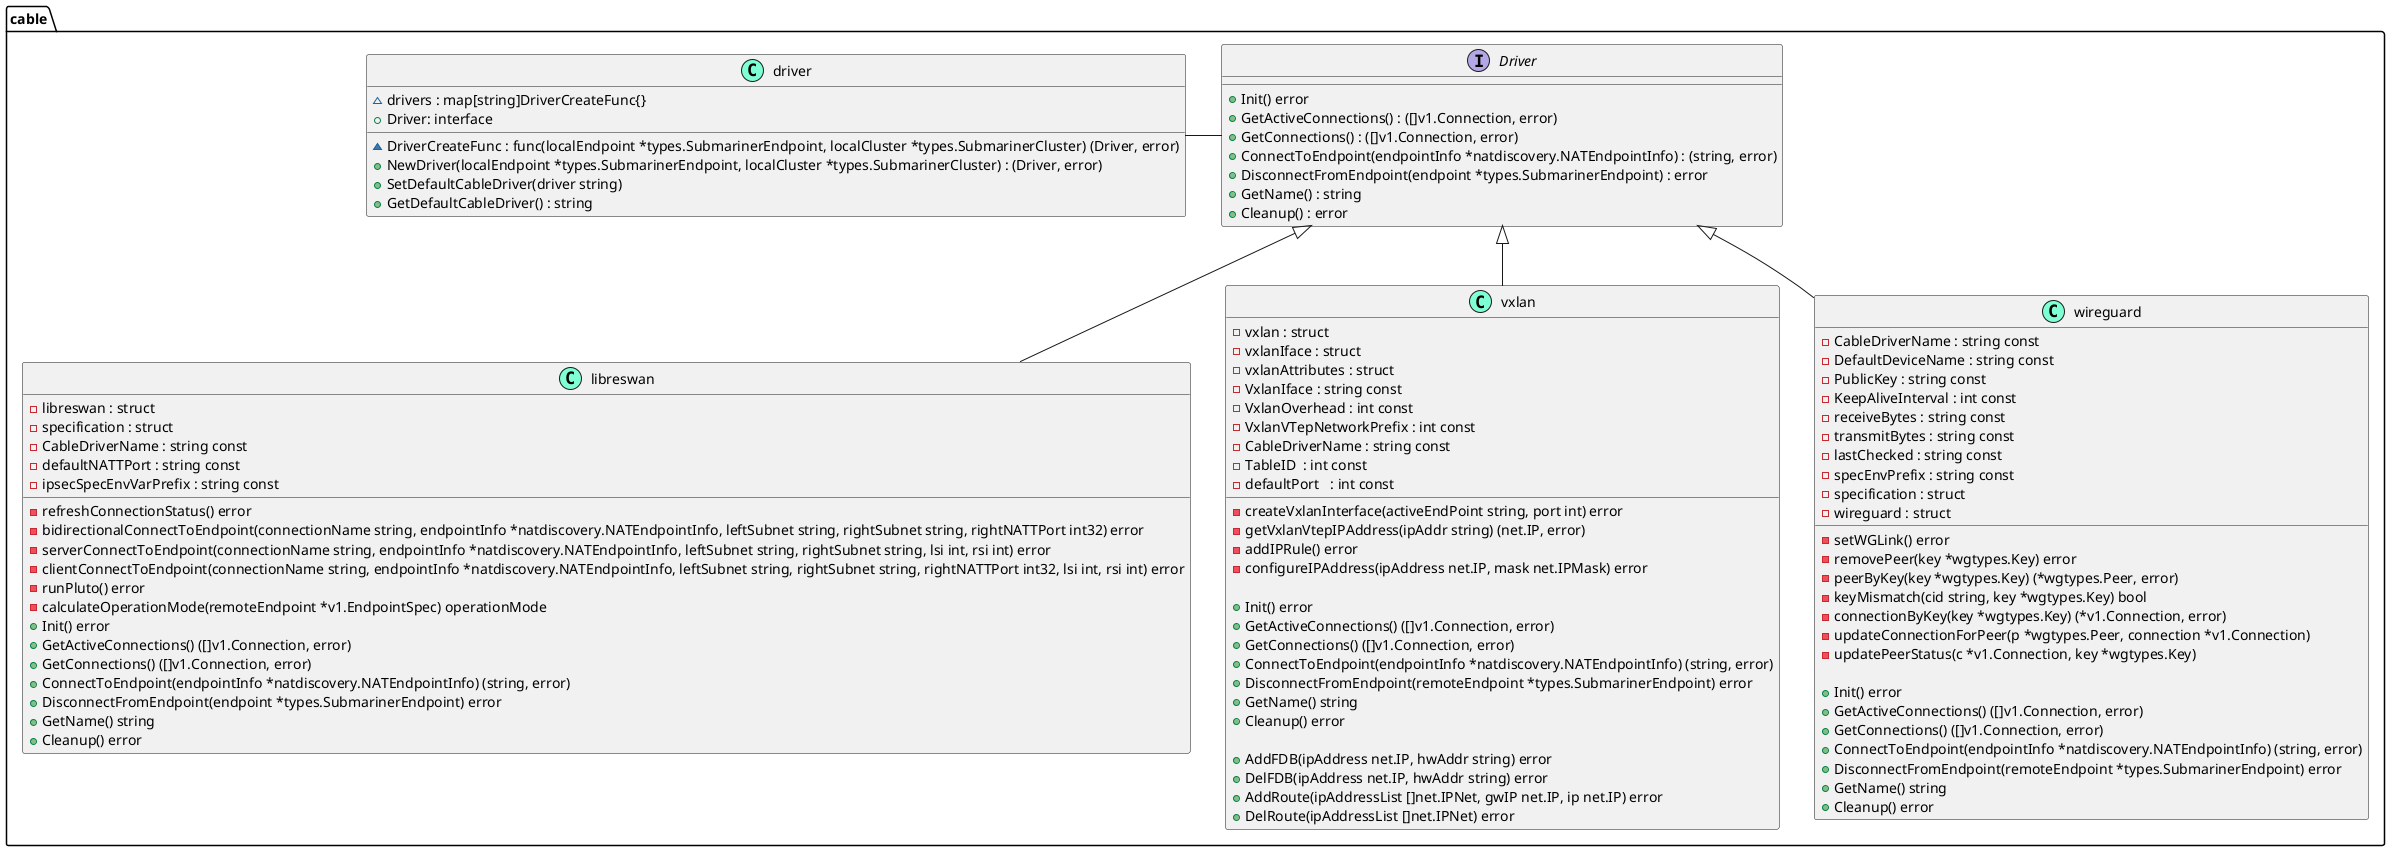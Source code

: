 @startuml
namespace cable {
    interface Driver  {
        + Init() error
        + GetActiveConnections() : ([]v1.Connection, error)
        + GetConnections() : ([]v1.Connection, error)
        + ConnectToEndpoint(endpointInfo *natdiscovery.NATEndpointInfo) : (string, error)
        + DisconnectFromEndpoint(endpoint *types.SubmarinerEndpoint) : error
        + GetName() : string
        + Cleanup() : error
    }

    
    class driver << (C,Aquamarine) >> {
       ~ DriverCreateFunc : func(localEndpoint *types.SubmarinerEndpoint, localCluster *types.SubmarinerCluster) (Driver, error)
       ~ drivers : map[string]DriverCreateFunc{}
       + Driver: interface

       + NewDriver(localEndpoint *types.SubmarinerEndpoint, localCluster *types.SubmarinerCluster) : (Driver, error)
       + SetDefaultCableDriver(driver string)
       + GetDefaultCableDriver() : string
    }

    class libreswan << (C,Aquamarine) >> {
        - libreswan : struct
        - specification : struct
	- CableDriverName : string const
        - defaultNATTPort : string const
        - ipsecSpecEnvVarPrefix : string const

        - refreshConnectionStatus() error
        - bidirectionalConnectToEndpoint(connectionName string, endpointInfo *natdiscovery.NATEndpointInfo, leftSubnet string, rightSubnet string, rightNATTPort int32) error
        - serverConnectToEndpoint(connectionName string, endpointInfo *natdiscovery.NATEndpointInfo, leftSubnet string, rightSubnet string, lsi int, rsi int) error
        - clientConnectToEndpoint(connectionName string, endpointInfo *natdiscovery.NATEndpointInfo, leftSubnet string, rightSubnet string, rightNATTPort int32, lsi int, rsi int) error
        - runPluto() error
        - calculateOperationMode(remoteEndpoint *v1.EndpointSpec) operationMode

 
        + Init() error
        + GetActiveConnections() ([]v1.Connection, error)
        + GetConnections() ([]v1.Connection, error)
        + ConnectToEndpoint(endpointInfo *natdiscovery.NATEndpointInfo) (string, error)
        + DisconnectFromEndpoint(endpoint *types.SubmarinerEndpoint) error
        + GetName() string
        + Cleanup() error

    }

    class vxlan << (C,Aquamarine) >> {
        - vxlan : struct
        - vxlanIface : struct
        - vxlanAttributes : struct
	- VxlanIface : string const
	- VxlanOverhead : int const
	- VxlanVTepNetworkPrefix : int const
	- CableDriverName : string const
	- TableID  : int const
	- defaultPort   : int const

        - createVxlanInterface(activeEndPoint string, port int) error
        - getVxlanVtepIPAddress(ipAddr string) (net.IP, error)
        - addIPRule() error
        - configureIPAddress(ipAddress net.IP, mask net.IPMask) error

        + Init() error
        + GetActiveConnections() ([]v1.Connection, error)
        + GetConnections() ([]v1.Connection, error)
        + ConnectToEndpoint(endpointInfo *natdiscovery.NATEndpointInfo) (string, error)
        + DisconnectFromEndpoint(remoteEndpoint *types.SubmarinerEndpoint) error
        + GetName() string
        + Cleanup() error
       
        + AddFDB(ipAddress net.IP, hwAddr string) error
        + DelFDB(ipAddress net.IP, hwAddr string) error
        + AddRoute(ipAddressList []net.IPNet, gwIP net.IP, ip net.IP) error
        + DelRoute(ipAddressList []net.IPNet) error
    }      

     class wireguard << (C,Aquamarine) >> {
        - CableDriverName : string const
        - DefaultDeviceName : string const
        - PublicKey : string const
        - KeepAliveInterval : int const
        - receiveBytes : string const
        - transmitBytes : string const
        - lastChecked : string const
        - specEnvPrefix : string const
        - specification : struct
        - wireguard : struct

        - setWGLink() error
        - removePeer(key *wgtypes.Key) error
        - peerByKey(key *wgtypes.Key) (*wgtypes.Peer, error)
        - keyMismatch(cid string, key *wgtypes.Key) bool
        - connectionByKey(key *wgtypes.Key) (*v1.Connection, error)
        - updateConnectionForPeer(p *wgtypes.Peer, connection *v1.Connection)
        - updatePeerStatus(c *v1.Connection, key *wgtypes.Key)

        + Init() error
        + GetActiveConnections() ([]v1.Connection, error)
        + GetConnections() ([]v1.Connection, error)
        + ConnectToEndpoint(endpointInfo *natdiscovery.NATEndpointInfo) (string, error)
        + DisconnectFromEndpoint(remoteEndpoint *types.SubmarinerEndpoint) error
        + GetName() string
        + Cleanup() error

    }


Driver <|-- libreswan
Driver <|-- vxlan
Driver <|-- wireguard
driver - Driver
}
@enduml